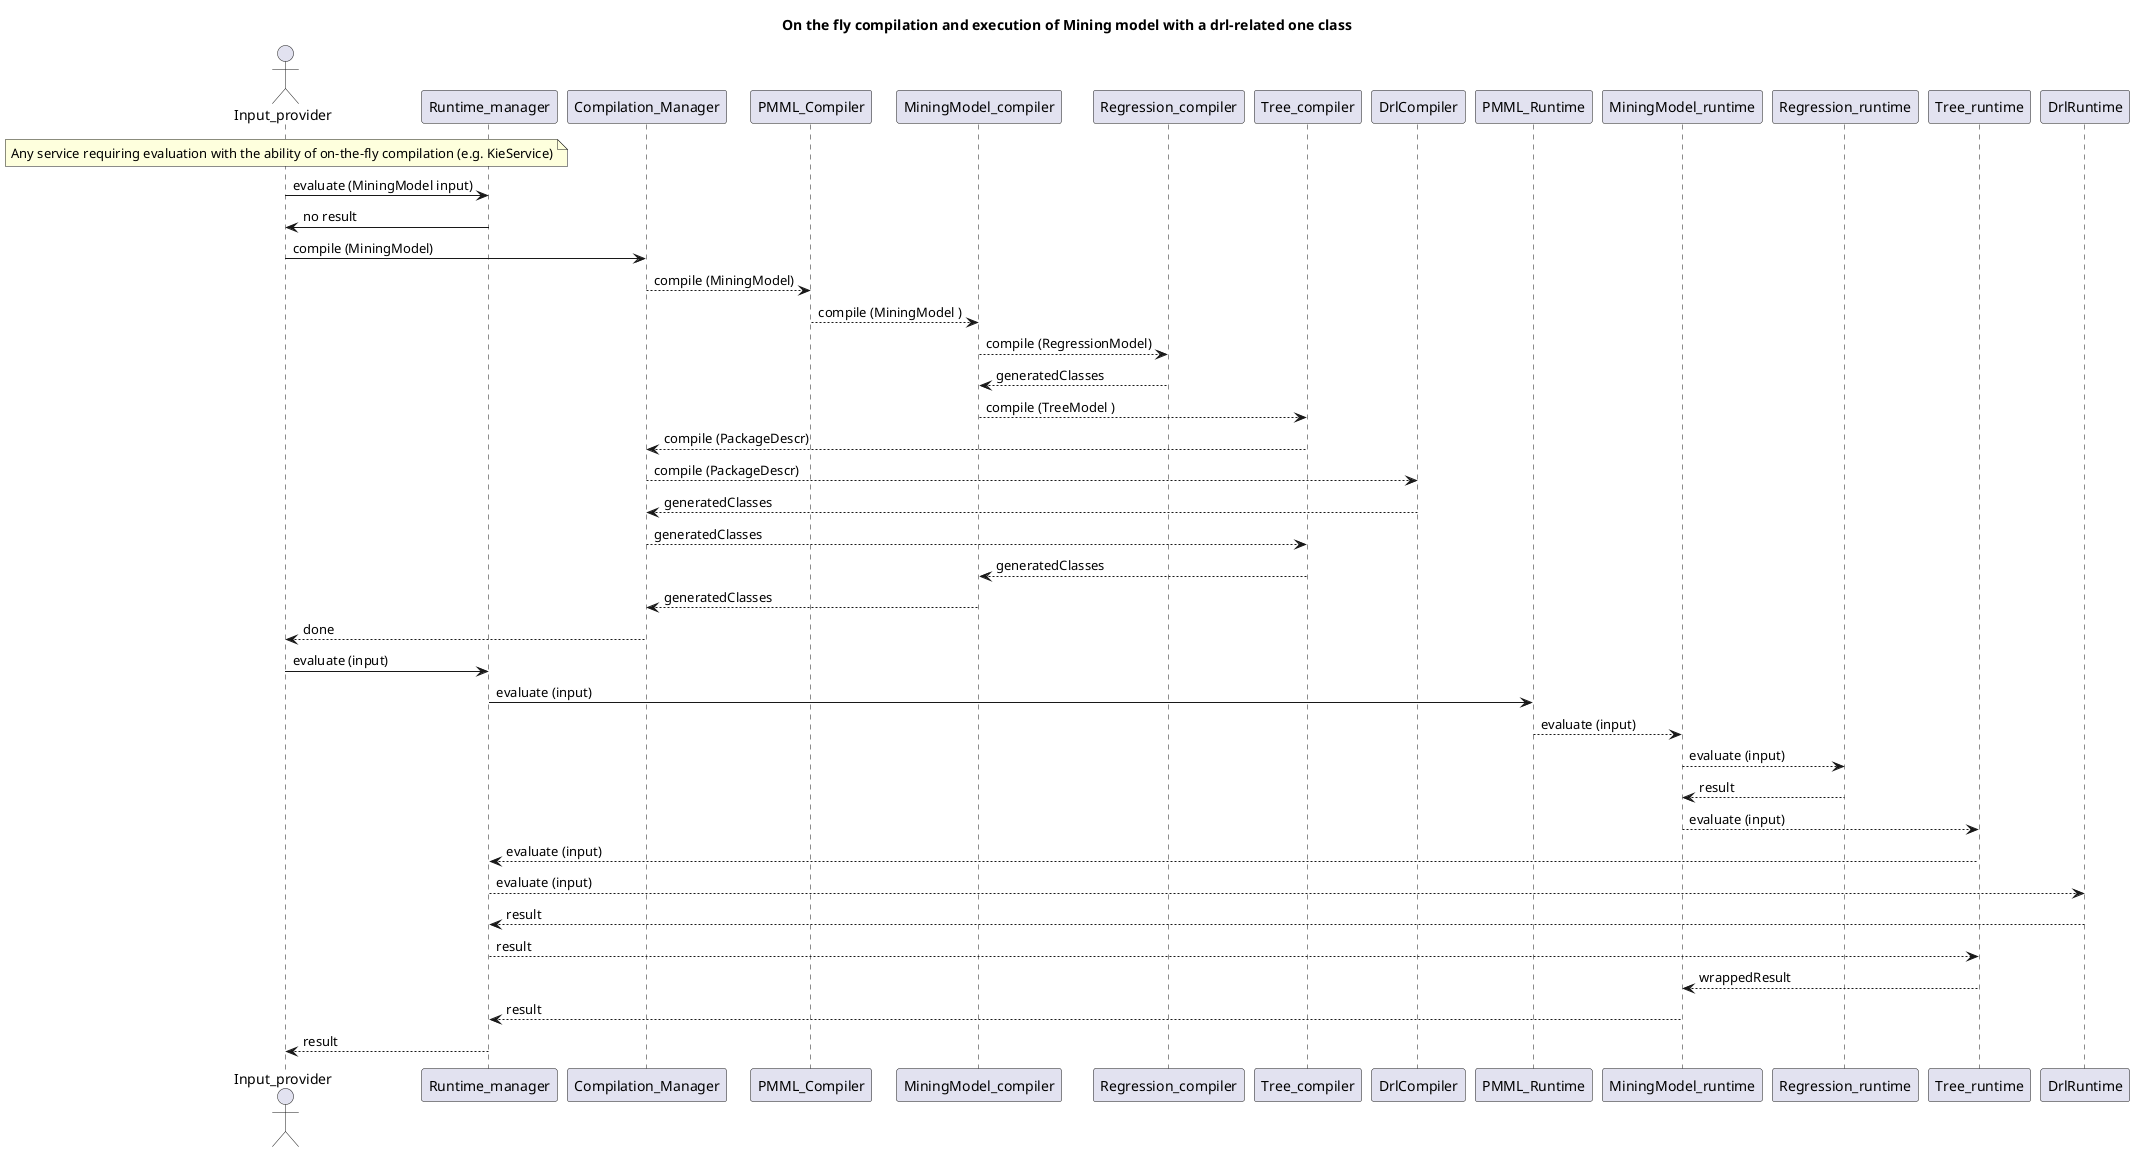 @startuml
'https://plantuml.com/sequence-diagram


title On the fly compilation and execution of Mining model with a drl-related one class


actor Input_provider
note over Input_provider: Any service requiring evaluation with the ability of on-the-fly compilation (e.g. KieService)

Input_provider -> Runtime_manager: evaluate (MiningModel input)
Runtime_manager -> Input_provider: no result

Input_provider -> Compilation_Manager: compile (MiningModel)
Compilation_Manager --> PMML_Compiler: compile (MiningModel)
PMML_Compiler --> MiningModel_compiler: compile (MiningModel )
MiningModel_compiler --> Regression_compiler: compile (RegressionModel)
Regression_compiler --> MiningModel_compiler: generatedClasses
MiningModel_compiler --> Tree_compiler: compile (TreeModel )
Tree_compiler --> Compilation_Manager: compile (PackageDescr)
Compilation_Manager --> DrlCompiler: compile (PackageDescr)
DrlCompiler --> Compilation_Manager: generatedClasses
Compilation_Manager --> Tree_compiler: generatedClasses
Tree_compiler --> MiningModel_compiler: generatedClasses
MiningModel_compiler --> Compilation_Manager: generatedClasses
Compilation_Manager --> Input_provider: done

Input_provider -> Runtime_manager: evaluate (input)
Runtime_manager -> PMML_Runtime: evaluate (input)
PMML_Runtime --> MiningModel_runtime: evaluate (input)
MiningModel_runtime --> Regression_runtime: evaluate (input)
Regression_runtime --> MiningModel_runtime: result
MiningModel_runtime --> Tree_runtime: evaluate (input)
Tree_runtime --> Runtime_manager: evaluate (input)
Runtime_manager --> DrlRuntime: evaluate (input)
DrlRuntime --> Runtime_manager: result
Runtime_manager --> Tree_runtime: result
Tree_runtime --> MiningModel_runtime: wrappedResult
MiningModel_runtime --> Runtime_manager: result
Runtime_manager --> Input_provider: result



@enduml